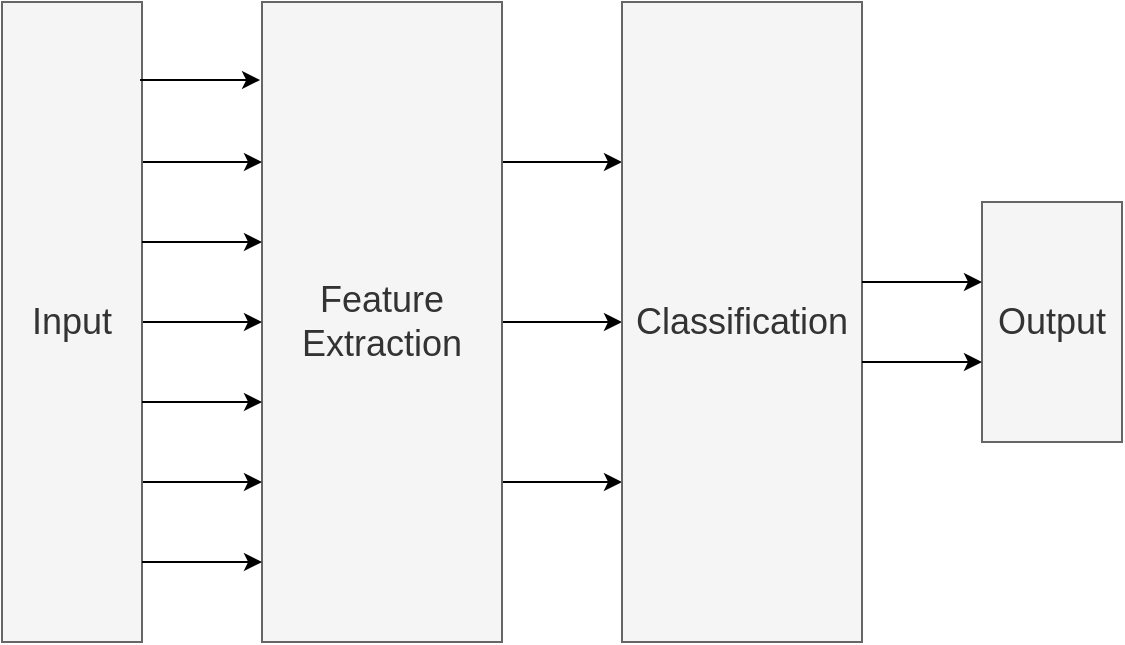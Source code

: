 <mxfile version="12.6.5" type="device"><diagram id="nr5LHcIfQNFJeNxQI8-z" name="Page-1"><mxGraphModel dx="927" dy="457" grid="1" gridSize="10" guides="1" tooltips="1" connect="1" arrows="1" fold="1" page="1" pageScale="1" pageWidth="850" pageHeight="1100" math="0" shadow="0"><root><mxCell id="0"/><mxCell id="1" parent="0"/><mxCell id="npXNgn-LlelSosOwmEjF-7" style="edgeStyle=orthogonalEdgeStyle;rounded=0;orthogonalLoop=1;jettySize=auto;html=1;exitX=1;exitY=0.5;exitDx=0;exitDy=0;entryX=0;entryY=0.5;entryDx=0;entryDy=0;" edge="1" parent="1" source="npXNgn-LlelSosOwmEjF-1" target="npXNgn-LlelSosOwmEjF-2"><mxGeometry relative="1" as="geometry"/></mxCell><mxCell id="npXNgn-LlelSosOwmEjF-8" style="edgeStyle=orthogonalEdgeStyle;rounded=0;orthogonalLoop=1;jettySize=auto;html=1;exitX=1;exitY=0.25;exitDx=0;exitDy=0;entryX=0;entryY=0.25;entryDx=0;entryDy=0;" edge="1" parent="1" source="npXNgn-LlelSosOwmEjF-1" target="npXNgn-LlelSosOwmEjF-2"><mxGeometry relative="1" as="geometry"/></mxCell><mxCell id="npXNgn-LlelSosOwmEjF-9" style="edgeStyle=orthogonalEdgeStyle;rounded=0;orthogonalLoop=1;jettySize=auto;html=1;exitX=1;exitY=0.75;exitDx=0;exitDy=0;entryX=0;entryY=0.75;entryDx=0;entryDy=0;" edge="1" parent="1" source="npXNgn-LlelSosOwmEjF-1" target="npXNgn-LlelSosOwmEjF-2"><mxGeometry relative="1" as="geometry"/></mxCell><mxCell id="npXNgn-LlelSosOwmEjF-1" value="&lt;div style=&quot;font-size: 18px&quot;&gt;Feature&lt;/div&gt;&lt;div style=&quot;font-size: 18px&quot;&gt;Extraction&lt;br&gt;&lt;/div&gt;" style="rounded=0;whiteSpace=wrap;html=1;fillColor=#f5f5f5;strokeColor=#666666;fontColor=#333333;" vertex="1" parent="1"><mxGeometry x="300" y="40" width="120" height="320" as="geometry"/></mxCell><mxCell id="npXNgn-LlelSosOwmEjF-2" value="&lt;div style=&quot;font-size: 18px&quot;&gt;Classification&lt;br&gt;&lt;/div&gt;" style="rounded=0;whiteSpace=wrap;html=1;fillColor=#f5f5f5;strokeColor=#666666;fontColor=#333333;" vertex="1" parent="1"><mxGeometry x="480" y="40" width="120" height="320" as="geometry"/></mxCell><mxCell id="npXNgn-LlelSosOwmEjF-3" value="&lt;font style=&quot;font-size: 18px&quot;&gt;Output&lt;/font&gt;" style="rounded=0;whiteSpace=wrap;html=1;fillColor=#f5f5f5;strokeColor=#666666;fontColor=#333333;" vertex="1" parent="1"><mxGeometry x="660" y="140" width="70" height="120" as="geometry"/></mxCell><mxCell id="npXNgn-LlelSosOwmEjF-14" style="edgeStyle=orthogonalEdgeStyle;rounded=0;orthogonalLoop=1;jettySize=auto;html=1;exitX=1;exitY=0.25;exitDx=0;exitDy=0;entryX=0;entryY=0.25;entryDx=0;entryDy=0;" edge="1" parent="1" source="npXNgn-LlelSosOwmEjF-13" target="npXNgn-LlelSosOwmEjF-1"><mxGeometry relative="1" as="geometry"/></mxCell><mxCell id="npXNgn-LlelSosOwmEjF-15" style="edgeStyle=orthogonalEdgeStyle;rounded=0;orthogonalLoop=1;jettySize=auto;html=1;exitX=1;exitY=0.5;exitDx=0;exitDy=0;entryX=0;entryY=0.5;entryDx=0;entryDy=0;" edge="1" parent="1" source="npXNgn-LlelSosOwmEjF-13" target="npXNgn-LlelSosOwmEjF-1"><mxGeometry relative="1" as="geometry"/></mxCell><mxCell id="npXNgn-LlelSosOwmEjF-16" style="edgeStyle=orthogonalEdgeStyle;rounded=0;orthogonalLoop=1;jettySize=auto;html=1;exitX=1;exitY=0.75;exitDx=0;exitDy=0;entryX=0;entryY=0.75;entryDx=0;entryDy=0;" edge="1" parent="1" source="npXNgn-LlelSosOwmEjF-13" target="npXNgn-LlelSosOwmEjF-1"><mxGeometry relative="1" as="geometry"/></mxCell><mxCell id="npXNgn-LlelSosOwmEjF-13" value="&lt;font style=&quot;font-size: 18px&quot;&gt;Input&lt;/font&gt;" style="rounded=0;whiteSpace=wrap;html=1;fillColor=#f5f5f5;strokeColor=#666666;fontColor=#333333;" vertex="1" parent="1"><mxGeometry x="170" y="40" width="70" height="320" as="geometry"/></mxCell><mxCell id="npXNgn-LlelSosOwmEjF-18" value="" style="endArrow=classic;html=1;exitX=0.986;exitY=0.122;exitDx=0;exitDy=0;exitPerimeter=0;entryX=-0.008;entryY=0.122;entryDx=0;entryDy=0;entryPerimeter=0;" edge="1" parent="1" source="npXNgn-LlelSosOwmEjF-13" target="npXNgn-LlelSosOwmEjF-1"><mxGeometry width="50" height="50" relative="1" as="geometry"><mxPoint x="170" y="430" as="sourcePoint"/><mxPoint x="220" y="380" as="targetPoint"/></mxGeometry></mxCell><mxCell id="npXNgn-LlelSosOwmEjF-19" value="" style="endArrow=classic;html=1;exitX=0.986;exitY=0.122;exitDx=0;exitDy=0;exitPerimeter=0;entryX=-0.008;entryY=0.122;entryDx=0;entryDy=0;entryPerimeter=0;" edge="1" parent="1"><mxGeometry width="50" height="50" relative="1" as="geometry"><mxPoint x="239.98" y="160.0" as="sourcePoint"/><mxPoint x="300.0" y="160.0" as="targetPoint"/></mxGeometry></mxCell><mxCell id="npXNgn-LlelSosOwmEjF-20" value="" style="endArrow=classic;html=1;exitX=0.986;exitY=0.122;exitDx=0;exitDy=0;exitPerimeter=0;entryX=-0.008;entryY=0.122;entryDx=0;entryDy=0;entryPerimeter=0;" edge="1" parent="1"><mxGeometry width="50" height="50" relative="1" as="geometry"><mxPoint x="240.0" y="240.0" as="sourcePoint"/><mxPoint x="300.02" y="240.0" as="targetPoint"/></mxGeometry></mxCell><mxCell id="npXNgn-LlelSosOwmEjF-21" value="" style="endArrow=classic;html=1;exitX=0.986;exitY=0.122;exitDx=0;exitDy=0;exitPerimeter=0;entryX=-0.008;entryY=0.122;entryDx=0;entryDy=0;entryPerimeter=0;" edge="1" parent="1"><mxGeometry width="50" height="50" relative="1" as="geometry"><mxPoint x="240.0" y="320" as="sourcePoint"/><mxPoint x="300.02" y="320" as="targetPoint"/></mxGeometry></mxCell><mxCell id="npXNgn-LlelSosOwmEjF-22" value="" style="endArrow=classic;html=1;exitX=0.986;exitY=0.122;exitDx=0;exitDy=0;exitPerimeter=0;entryX=-0.008;entryY=0.122;entryDx=0;entryDy=0;entryPerimeter=0;" edge="1" parent="1"><mxGeometry width="50" height="50" relative="1" as="geometry"><mxPoint x="599.98" y="180.0" as="sourcePoint"/><mxPoint x="660" y="180.0" as="targetPoint"/></mxGeometry></mxCell><mxCell id="npXNgn-LlelSosOwmEjF-23" value="" style="endArrow=classic;html=1;exitX=0.986;exitY=0.122;exitDx=0;exitDy=0;exitPerimeter=0;entryX=-0.008;entryY=0.122;entryDx=0;entryDy=0;entryPerimeter=0;" edge="1" parent="1"><mxGeometry width="50" height="50" relative="1" as="geometry"><mxPoint x="599.98" y="220.0" as="sourcePoint"/><mxPoint x="660" y="220.0" as="targetPoint"/></mxGeometry></mxCell></root></mxGraphModel></diagram></mxfile>